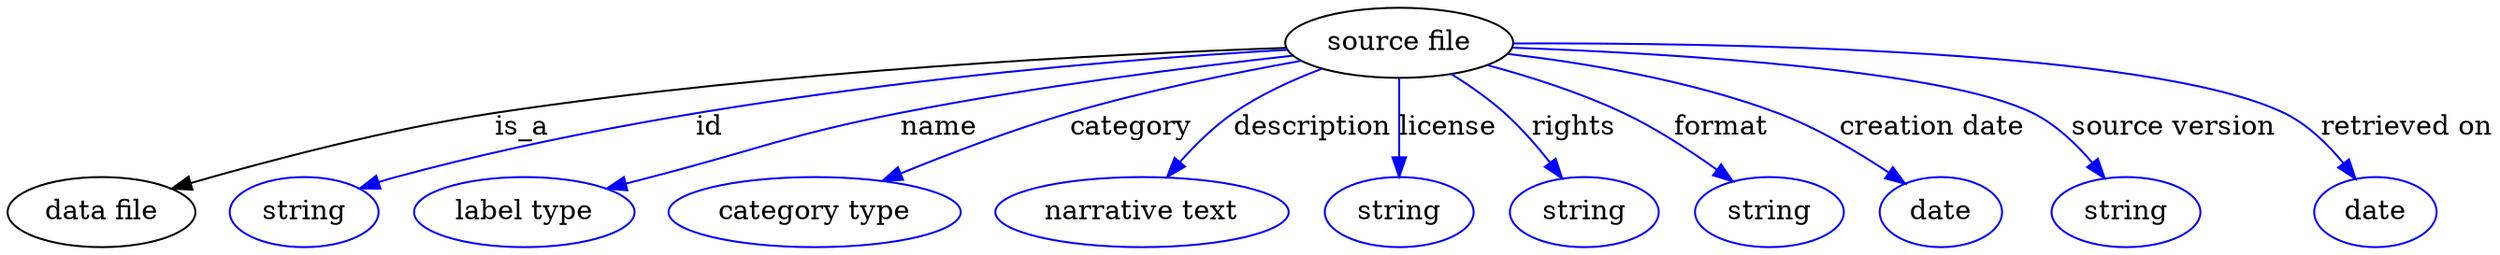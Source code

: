 digraph {
	graph [bb="0,0,1030.6,123"];
	node [label="\N"];
	"source file"	 [height=0.5,
		label="source file",
		pos="583.65,105",
		width=1.336];
	"data file"	 [height=0.5,
		pos="39.646,18",
		width=1.1013];
	"source file" -> "data file"	 [label=is_a,
		lp="219.65,61.5",
		pos="e,69.711,29.76 535.63,103.01 463.95,99.456 324.93,90.278 208.65,69 153.81,58.967 140.69,53.138 87.646,36 84.907,35.115 82.094,34.166 \
79.269,33.184"];
	id	 [color=blue,
		height=0.5,
		label=string,
		pos="127.65,18",
		width=0.84854];
	"source file" -> id	 [color=blue,
		label=id,
		lp="296.15,61.5",
		pos="e,151.44,29.672 536.02,101.92 457.51,95.783 296.74,78.738 167.65,36 165.39,35.253 163.09,34.42 160.79,33.534",
		style=solid];
	name	 [color=blue,
		height=0.5,
		label="label type",
		pos="221.65,18",
		width=1.2638];
	"source file" -> name	 [color=blue,
		label=name,
		lp="401.15,61.5",
		pos="e,256.82,29.64 538.91,98.362 498.58,92.023 437.78,81.587 385.65,69 336.44,57.12 324.92,51.206 276.65,36 273.34,34.957 269.92,33.868 \
266.48,32.764",
		style=solid];
	category	 [color=blue,
		height=0.5,
		label="category type",
		pos="343.65,18",
		width=1.6249];
	"source file" -> category	 [color=blue,
		label=category,
		lp="477.15,61.5",
		pos="e,373.9,33.664 542.7,95.494 516.83,89.04 482.88,79.743 453.65,69 429.66,60.185 403.68,48.261 383,38.159",
		style=solid];
	description	 [color=blue,
		height=0.5,
		label="narrative text",
		pos="477.65,18",
		width=1.6068];
	"source file" -> description	 [color=blue,
		label=description,
		lp="549.15,61.5",
		pos="e,489.46,35.99 552.97,91.135 541.56,85.201 528.91,77.64 518.65,69 510.17,61.867 502.21,52.769 495.59,44.238",
		style=solid];
	license	 [color=blue,
		height=0.5,
		label=string,
		pos="583.65,18",
		width=0.84854];
	"source file" -> license	 [color=blue,
		label=license,
		lp="602.65,61.5",
		pos="e,583.65,36.003 583.65,86.974 583.65,75.192 583.65,59.561 583.65,46.158",
		style=solid];
	rights	 [color=blue,
		height=0.5,
		label=string,
		pos="662.65,18",
		width=0.84854];
	"source file" -> rights	 [color=blue,
		label=rights,
		lp="654.15,61.5",
		pos="e,651.59,35.305 604.6,88.695 611.62,82.816 619.27,75.919 625.65,69 632.8,61.241 639.82,52.086 645.79,43.69",
		style=solid];
	format	 [color=blue,
		height=0.5,
		label=string,
		pos="741.65,18",
		width=0.84854];
	"source file" -> format	 [color=blue,
		label=format,
		lp="714.15,61.5",
		pos="e,724.35,32.995 619.69,93.057 636.55,86.852 656.63,78.564 673.65,69 688.59,60.6 703.98,49.319 716.33,39.503",
		style=solid];
	"creation date"	 [color=blue,
		height=0.5,
		label=date,
		pos="817.65,18",
		width=0.75];
	"source file" -> "creation date"	 [color=blue,
		label="creation date",
		lp="800.65,61.5",
		pos="e,799.63,31.81 628.72,98.434 659.86,92.936 701.78,83.596 736.65,69 756,60.899 775.96,48.388 791.22,37.785",
		style=solid];
	"source version"	 [color=blue,
		height=0.5,
		label=string,
		pos="893.65,18",
		width=0.84854];
	"source file" -> "source version"	 [color=blue,
		label="source version",
		lp="901.15,61.5",
		pos="e,880.88,34.612 630.97,101.79 694.56,96.894 803.75,86.264 839.65,69 852.67,62.738 864.64,52.187 873.98,42.302",
		style=solid];
	"retrieved on"	 [color=blue,
		height=0.5,
		label=date,
		pos="995.65,18",
		width=0.75];
	"source file" -> "retrieved on"	 [color=blue,
		label="retrieved on",
		lp="997.65,61.5",
		pos="e,983.87,34.805 631.8,104.18 717,102.08 890.43,94.683 944.65,69 957.33,62.994 968.68,52.475 977.43,42.545",
		style=solid];
}
